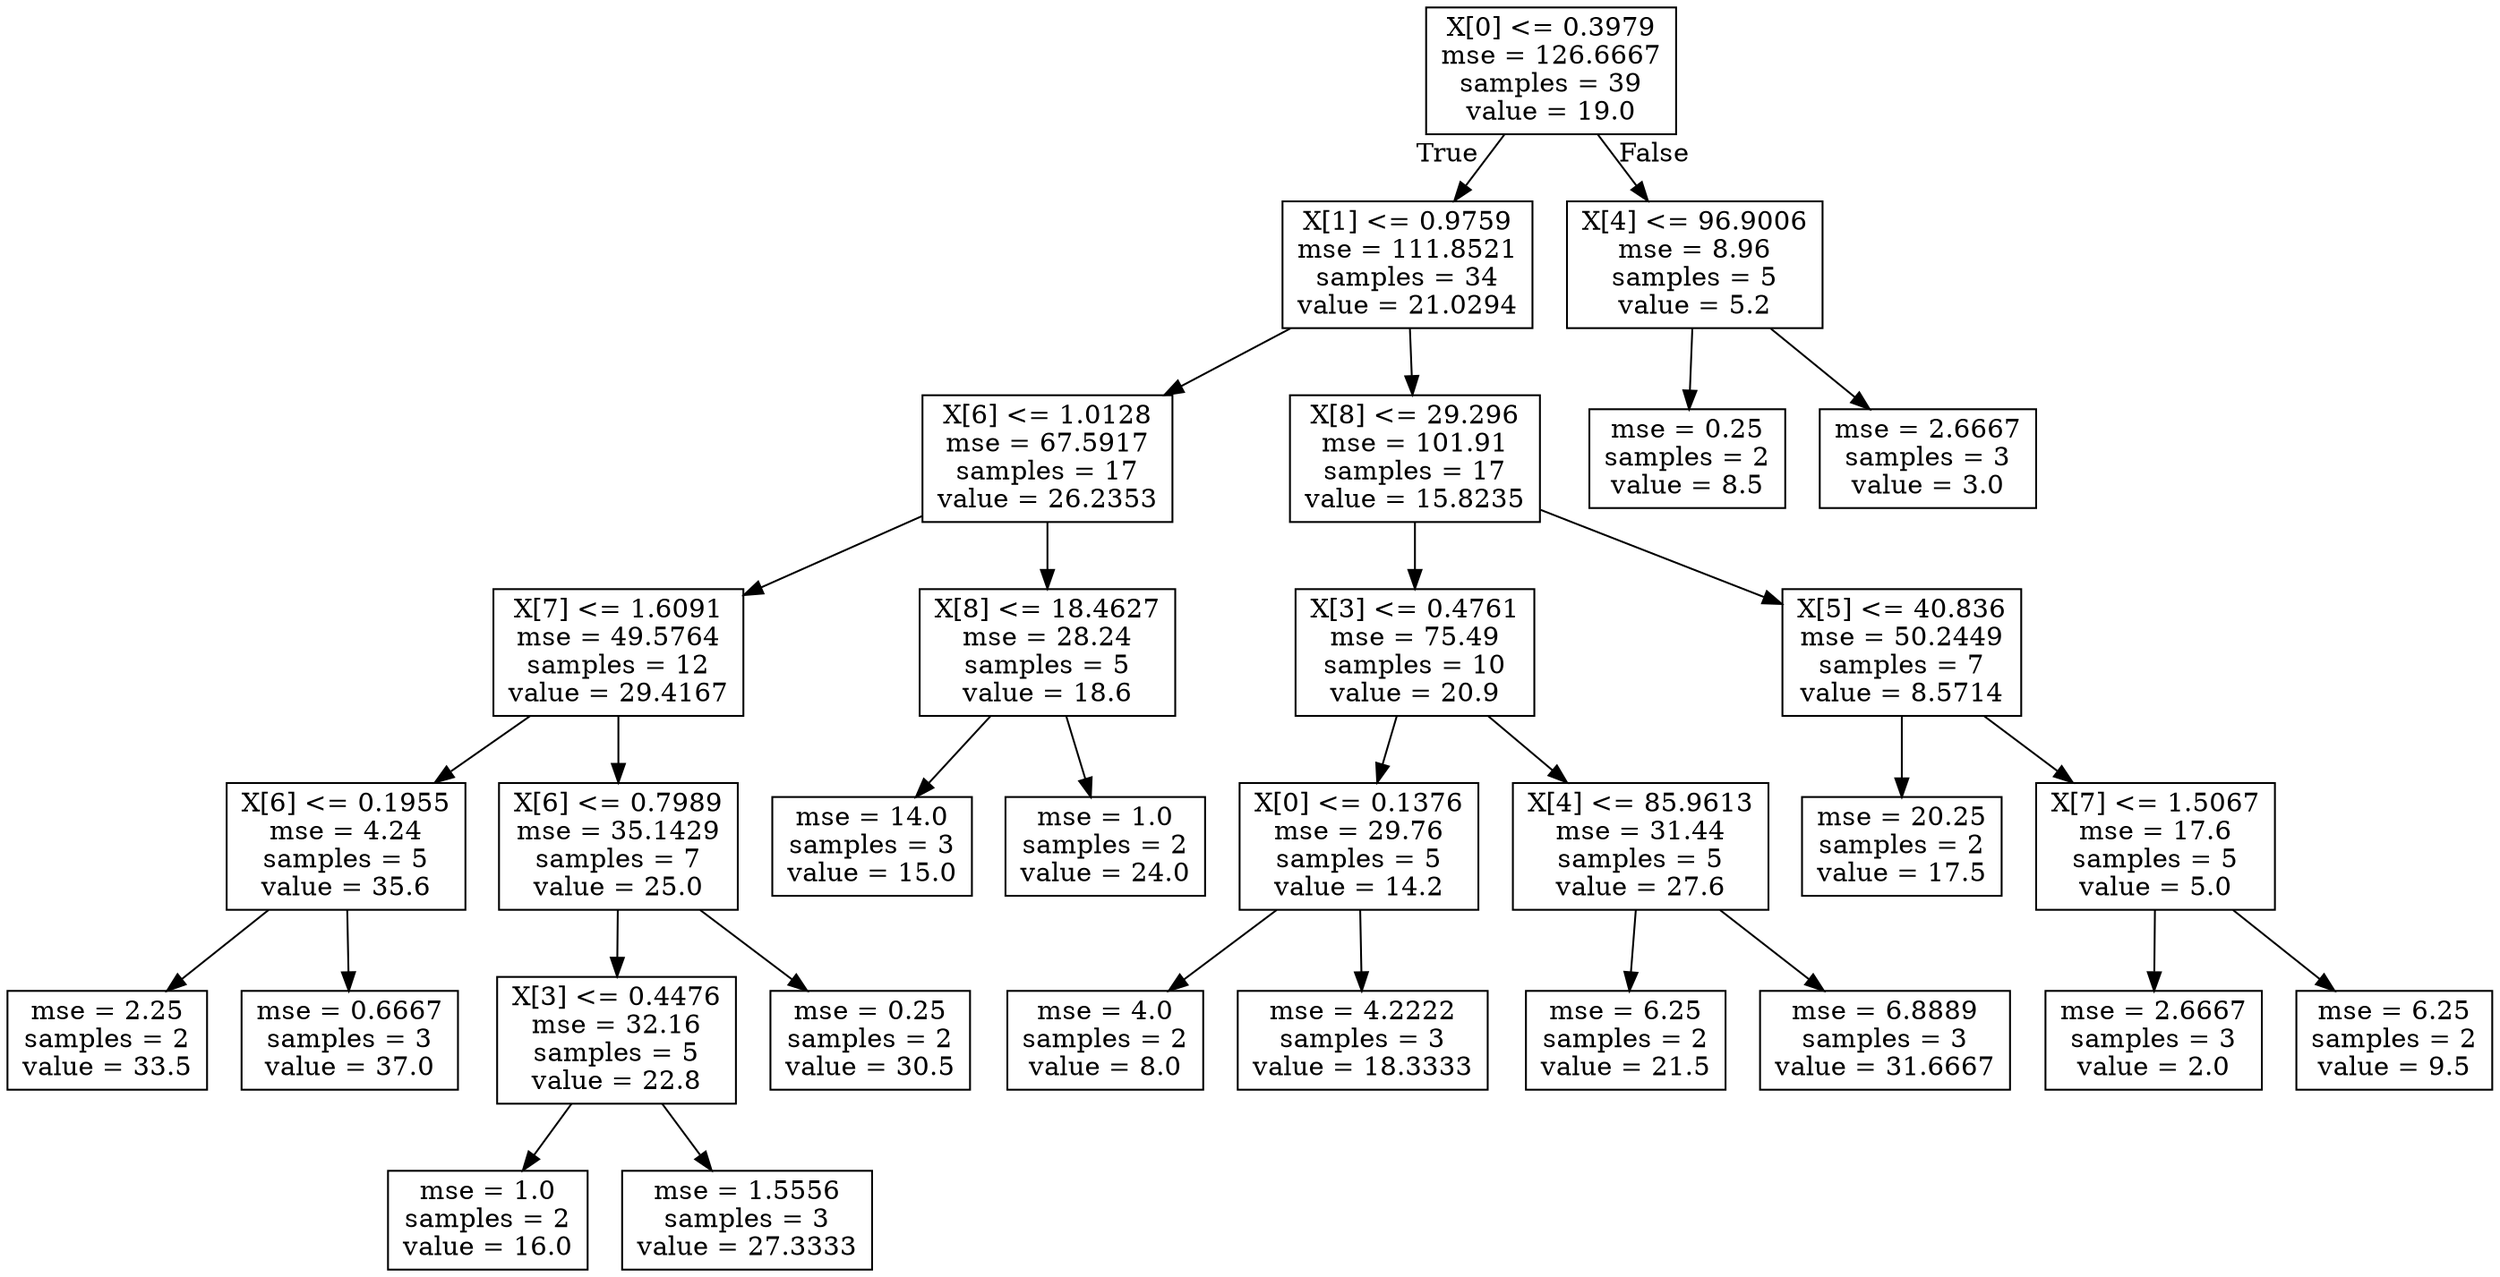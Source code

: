 digraph Tree {
node [shape=box] ;
0 [label="X[0] <= 0.3979\nmse = 126.6667\nsamples = 39\nvalue = 19.0"] ;
1 [label="X[1] <= 0.9759\nmse = 111.8521\nsamples = 34\nvalue = 21.0294"] ;
0 -> 1 [labeldistance=2.5, labelangle=45, headlabel="True"] ;
2 [label="X[6] <= 1.0128\nmse = 67.5917\nsamples = 17\nvalue = 26.2353"] ;
1 -> 2 ;
3 [label="X[7] <= 1.6091\nmse = 49.5764\nsamples = 12\nvalue = 29.4167"] ;
2 -> 3 ;
4 [label="X[6] <= 0.1955\nmse = 4.24\nsamples = 5\nvalue = 35.6"] ;
3 -> 4 ;
5 [label="mse = 2.25\nsamples = 2\nvalue = 33.5"] ;
4 -> 5 ;
6 [label="mse = 0.6667\nsamples = 3\nvalue = 37.0"] ;
4 -> 6 ;
7 [label="X[6] <= 0.7989\nmse = 35.1429\nsamples = 7\nvalue = 25.0"] ;
3 -> 7 ;
8 [label="X[3] <= 0.4476\nmse = 32.16\nsamples = 5\nvalue = 22.8"] ;
7 -> 8 ;
9 [label="mse = 1.0\nsamples = 2\nvalue = 16.0"] ;
8 -> 9 ;
10 [label="mse = 1.5556\nsamples = 3\nvalue = 27.3333"] ;
8 -> 10 ;
11 [label="mse = 0.25\nsamples = 2\nvalue = 30.5"] ;
7 -> 11 ;
12 [label="X[8] <= 18.4627\nmse = 28.24\nsamples = 5\nvalue = 18.6"] ;
2 -> 12 ;
13 [label="mse = 14.0\nsamples = 3\nvalue = 15.0"] ;
12 -> 13 ;
14 [label="mse = 1.0\nsamples = 2\nvalue = 24.0"] ;
12 -> 14 ;
15 [label="X[8] <= 29.296\nmse = 101.91\nsamples = 17\nvalue = 15.8235"] ;
1 -> 15 ;
16 [label="X[3] <= 0.4761\nmse = 75.49\nsamples = 10\nvalue = 20.9"] ;
15 -> 16 ;
17 [label="X[0] <= 0.1376\nmse = 29.76\nsamples = 5\nvalue = 14.2"] ;
16 -> 17 ;
18 [label="mse = 4.0\nsamples = 2\nvalue = 8.0"] ;
17 -> 18 ;
19 [label="mse = 4.2222\nsamples = 3\nvalue = 18.3333"] ;
17 -> 19 ;
20 [label="X[4] <= 85.9613\nmse = 31.44\nsamples = 5\nvalue = 27.6"] ;
16 -> 20 ;
21 [label="mse = 6.25\nsamples = 2\nvalue = 21.5"] ;
20 -> 21 ;
22 [label="mse = 6.8889\nsamples = 3\nvalue = 31.6667"] ;
20 -> 22 ;
23 [label="X[5] <= 40.836\nmse = 50.2449\nsamples = 7\nvalue = 8.5714"] ;
15 -> 23 ;
24 [label="mse = 20.25\nsamples = 2\nvalue = 17.5"] ;
23 -> 24 ;
25 [label="X[7] <= 1.5067\nmse = 17.6\nsamples = 5\nvalue = 5.0"] ;
23 -> 25 ;
26 [label="mse = 2.6667\nsamples = 3\nvalue = 2.0"] ;
25 -> 26 ;
27 [label="mse = 6.25\nsamples = 2\nvalue = 9.5"] ;
25 -> 27 ;
28 [label="X[4] <= 96.9006\nmse = 8.96\nsamples = 5\nvalue = 5.2"] ;
0 -> 28 [labeldistance=2.5, labelangle=-45, headlabel="False"] ;
29 [label="mse = 0.25\nsamples = 2\nvalue = 8.5"] ;
28 -> 29 ;
30 [label="mse = 2.6667\nsamples = 3\nvalue = 3.0"] ;
28 -> 30 ;
}